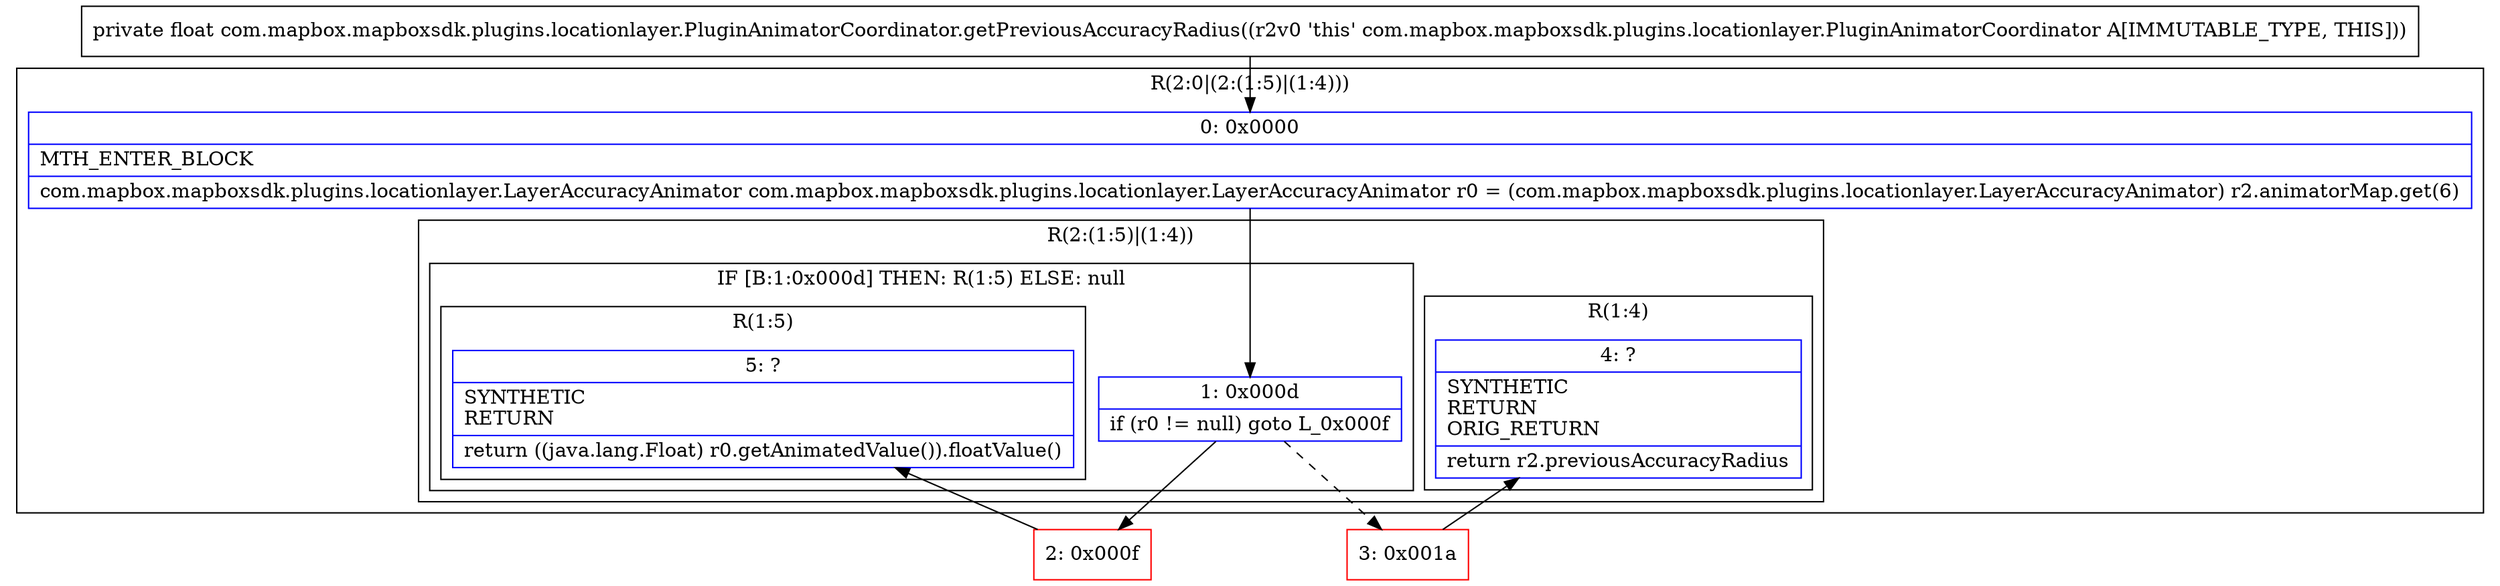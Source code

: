 digraph "CFG forcom.mapbox.mapboxsdk.plugins.locationlayer.PluginAnimatorCoordinator.getPreviousAccuracyRadius()F" {
subgraph cluster_Region_1479897779 {
label = "R(2:0|(2:(1:5)|(1:4)))";
node [shape=record,color=blue];
Node_0 [shape=record,label="{0\:\ 0x0000|MTH_ENTER_BLOCK\l|com.mapbox.mapboxsdk.plugins.locationlayer.LayerAccuracyAnimator com.mapbox.mapboxsdk.plugins.locationlayer.LayerAccuracyAnimator r0 = (com.mapbox.mapboxsdk.plugins.locationlayer.LayerAccuracyAnimator) r2.animatorMap.get(6)\l}"];
subgraph cluster_Region_1198675946 {
label = "R(2:(1:5)|(1:4))";
node [shape=record,color=blue];
subgraph cluster_IfRegion_1955836293 {
label = "IF [B:1:0x000d] THEN: R(1:5) ELSE: null";
node [shape=record,color=blue];
Node_1 [shape=record,label="{1\:\ 0x000d|if (r0 != null) goto L_0x000f\l}"];
subgraph cluster_Region_663675528 {
label = "R(1:5)";
node [shape=record,color=blue];
Node_5 [shape=record,label="{5\:\ ?|SYNTHETIC\lRETURN\l|return ((java.lang.Float) r0.getAnimatedValue()).floatValue()\l}"];
}
}
subgraph cluster_Region_1390851004 {
label = "R(1:4)";
node [shape=record,color=blue];
Node_4 [shape=record,label="{4\:\ ?|SYNTHETIC\lRETURN\lORIG_RETURN\l|return r2.previousAccuracyRadius\l}"];
}
}
}
Node_2 [shape=record,color=red,label="{2\:\ 0x000f}"];
Node_3 [shape=record,color=red,label="{3\:\ 0x001a}"];
MethodNode[shape=record,label="{private float com.mapbox.mapboxsdk.plugins.locationlayer.PluginAnimatorCoordinator.getPreviousAccuracyRadius((r2v0 'this' com.mapbox.mapboxsdk.plugins.locationlayer.PluginAnimatorCoordinator A[IMMUTABLE_TYPE, THIS])) }"];
MethodNode -> Node_0;
Node_0 -> Node_1;
Node_1 -> Node_2;
Node_1 -> Node_3[style=dashed];
Node_2 -> Node_5;
Node_3 -> Node_4;
}

